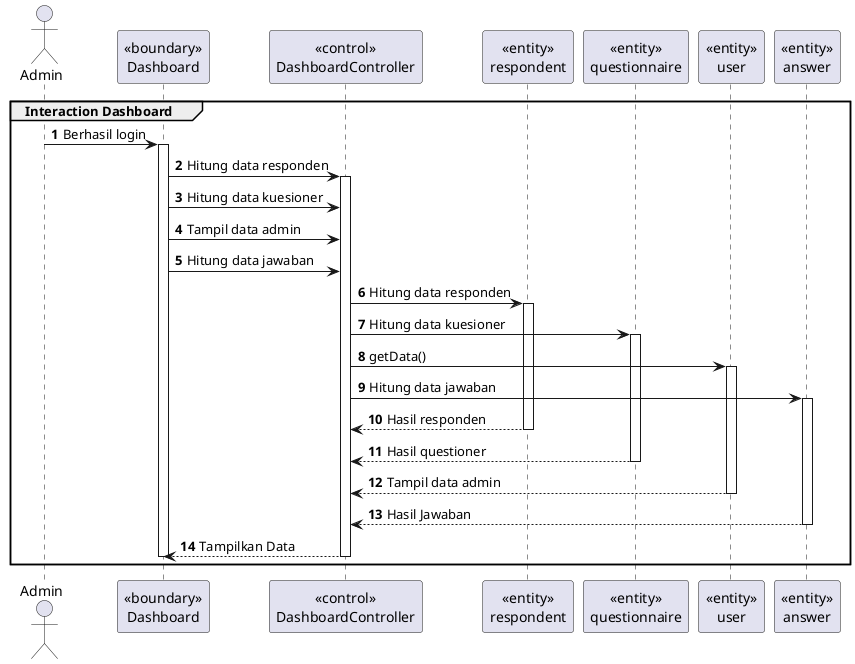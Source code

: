 @startuml Interaction Dashboard
autonumber
group Interaction Dashboard

    actor Admin 
    participant "<<boundary>>\nDashboard" as dashboard
    participant "<<control>>\nDashboardController" as dashboard_cont
    participant "<<entity>>\nrespondent" as respondent
    participant "<<entity>>\nquestionnaire" as questioner
    participant "<<entity>>\nuser" as admin
    participant "<<entity>>\nanswer" as answer

    Admin -> dashboard:Berhasil login
    activate dashboard
            dashboard -> dashboard_cont:Hitung data responden
        activate dashboard_cont
            dashboard -> dashboard_cont:Hitung data kuesioner
            dashboard -> dashboard_cont:Tampil data admin
            dashboard -> dashboard_cont:Hitung data jawaban
        dashboard_cont -> respondent:Hitung data responden
        activate respondent
            dashboard_cont -> questioner:Hitung data kuesioner
            activate questioner
                dashboard_cont -> admin:getData()
                activate admin
                    dashboard_cont -> answer:Hitung data jawaban
                    activate answer
                    respondent --> dashboard_cont:Hasil responden
        deactivate respondent
                    questioner --> dashboard_cont:Hasil questioner
            deactivate questioner
                admin --> dashboard_cont:Tampil data admin
                deactivate admin
                    answer --> dashboard_cont:Hasil Jawaban
                    deactivate answer
        dashboard_cont --> dashboard:Tampilkan Data
        deactivate dashboard_cont
    deactivate dashboard

end
@enduml